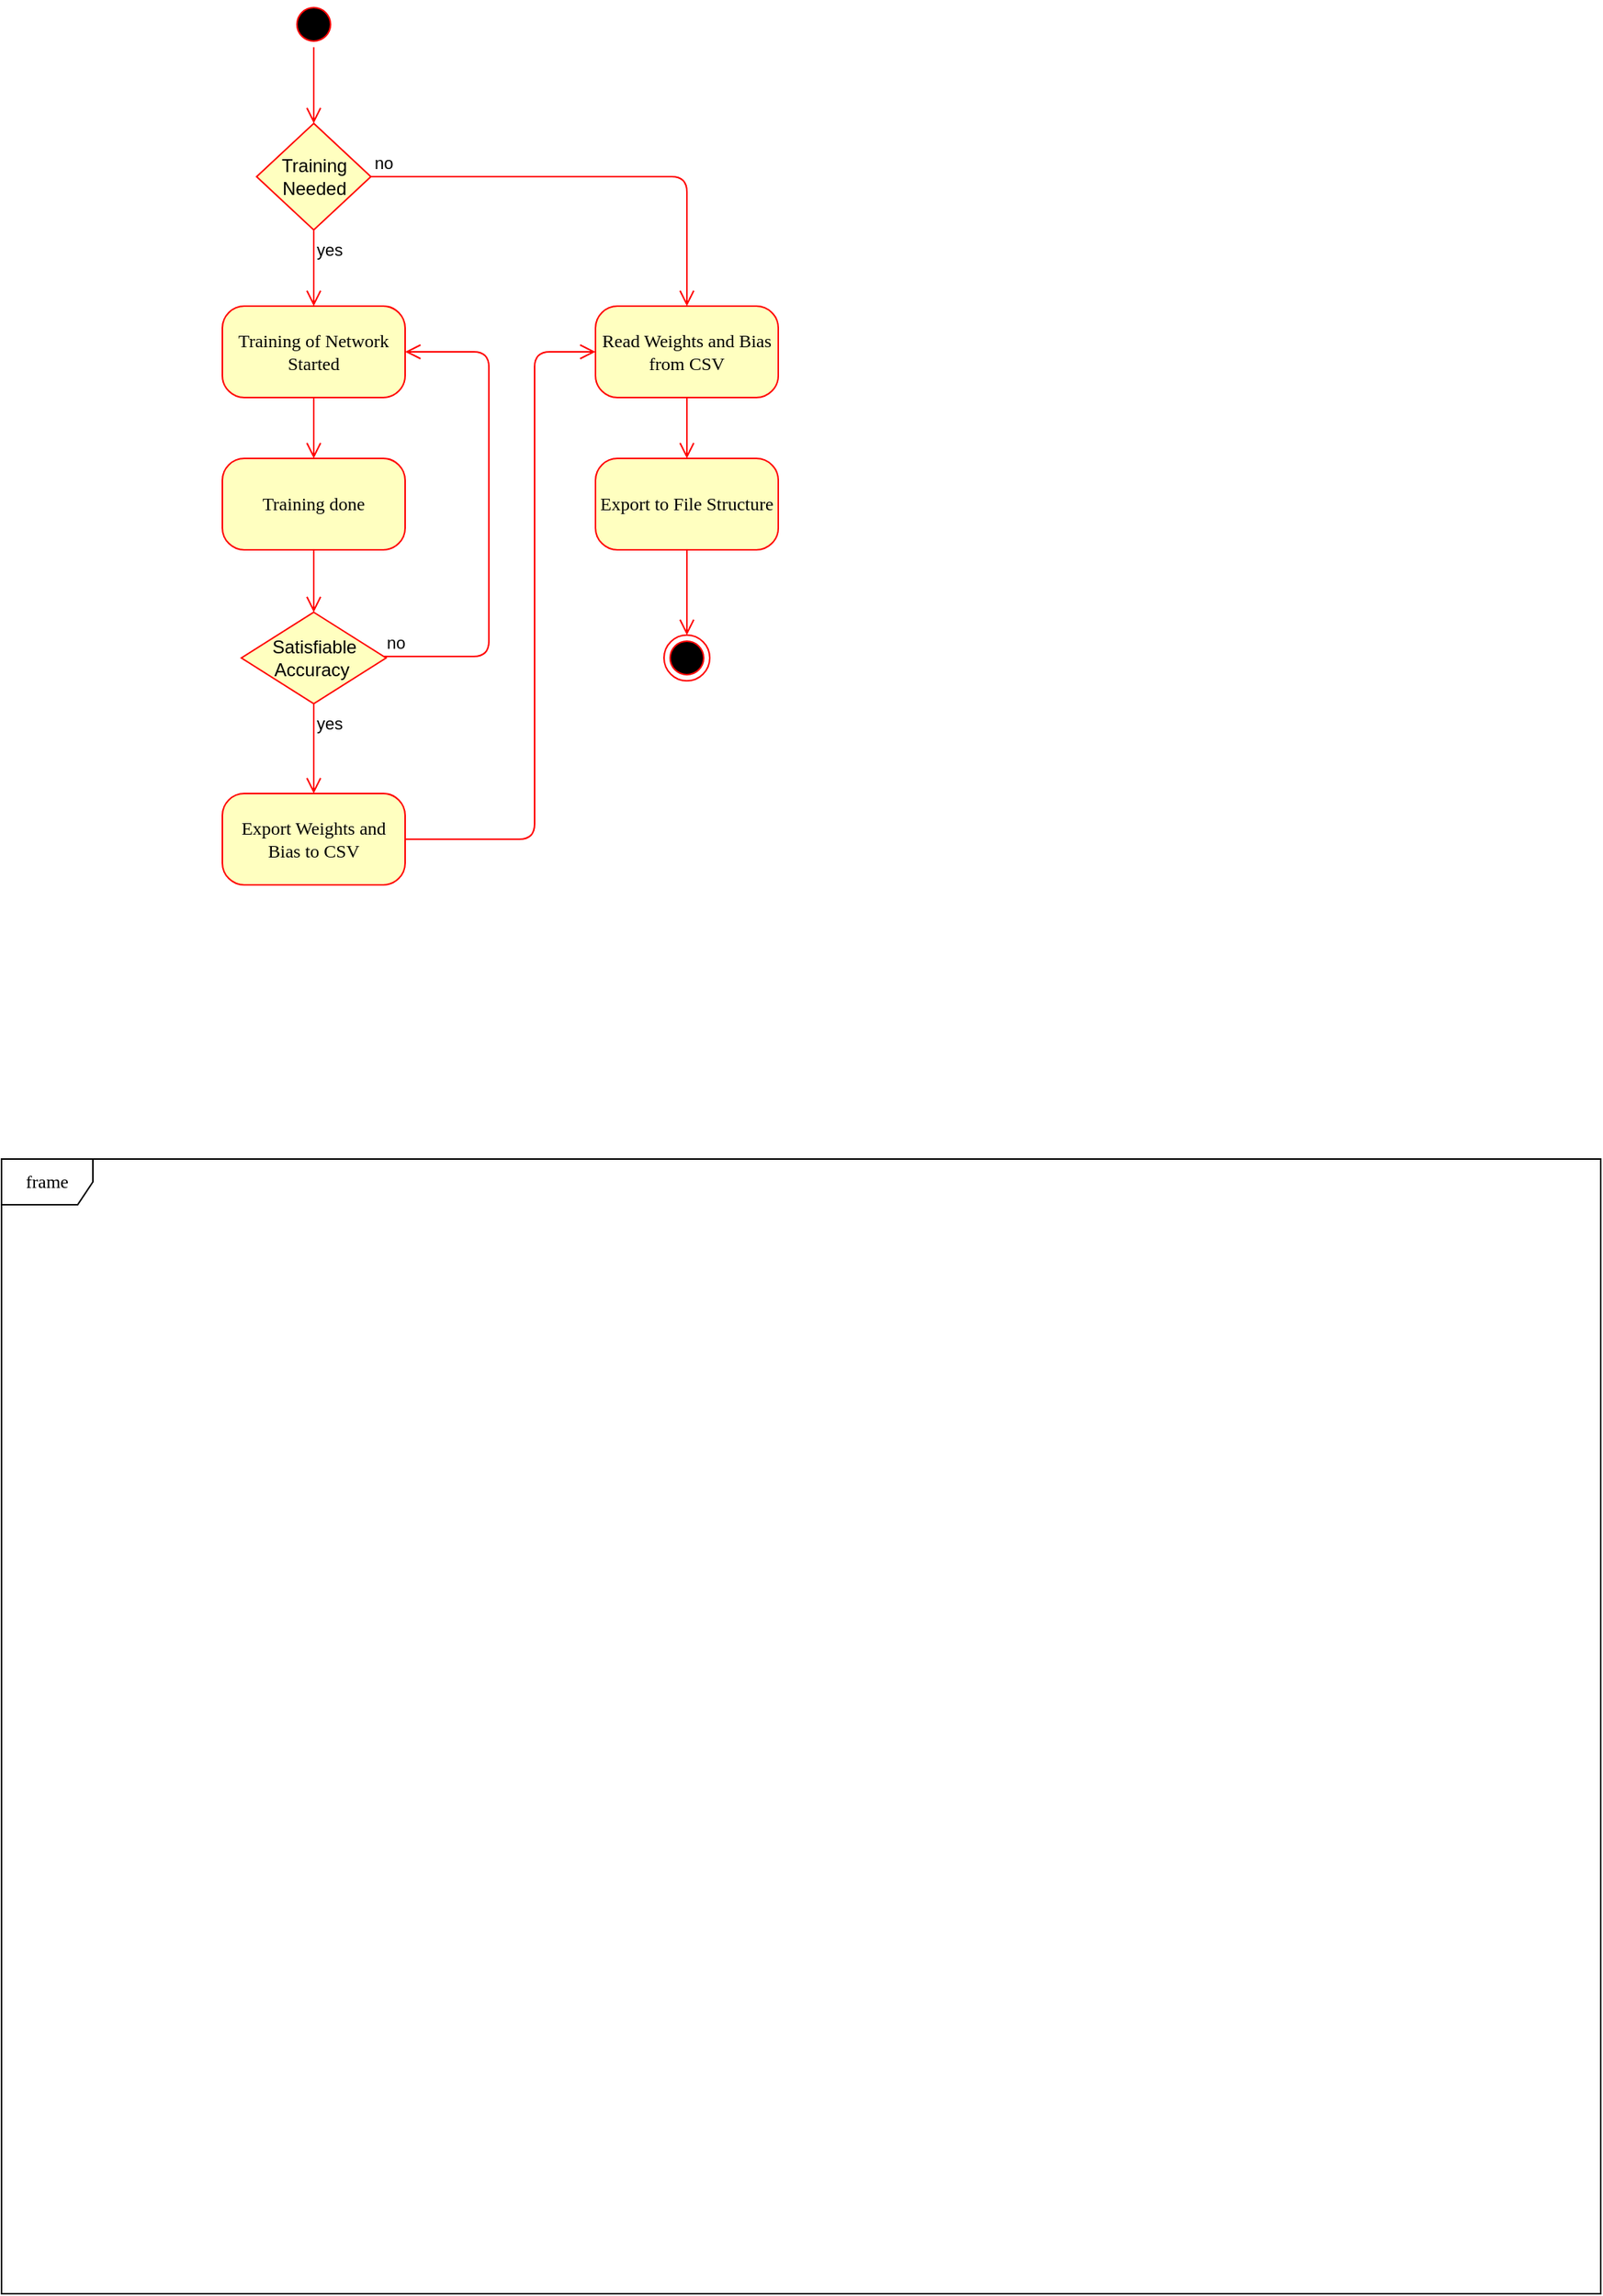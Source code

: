 <mxfile version="17.5.0" type="github">
  <diagram name="Page-1" id="58cdce13-f638-feb5-8d6f-7d28b1aa9fa0">
    <mxGraphModel dx="1422" dy="762" grid="1" gridSize="10" guides="1" tooltips="1" connect="1" arrows="1" fold="1" page="1" pageScale="1" pageWidth="1100" pageHeight="850" background="none" math="0" shadow="0">
      <root>
        <mxCell id="0" />
        <mxCell id="1" parent="0" />
        <mxCell id="382b91b5511bd0f7-1" value="" style="ellipse;html=1;shape=startState;fillColor=#000000;strokeColor=#ff0000;rounded=1;shadow=0;comic=0;labelBackgroundColor=none;fontFamily=Verdana;fontSize=12;fontColor=#000000;align=center;direction=south;" parent="1" vertex="1">
          <mxGeometry x="200" y="30" width="30" height="30" as="geometry" />
        </mxCell>
        <mxCell id="382b91b5511bd0f7-6" value="Training of Network Started" style="rounded=1;whiteSpace=wrap;html=1;arcSize=24;fillColor=#ffffc0;strokeColor=#ff0000;shadow=0;comic=0;labelBackgroundColor=none;fontFamily=Verdana;fontSize=12;fontColor=#000000;align=center;" parent="1" vertex="1">
          <mxGeometry x="155" y="230" width="120" height="60" as="geometry" />
        </mxCell>
        <mxCell id="2a3bc250acf0617d-8" value="frame" style="shape=umlFrame;whiteSpace=wrap;html=1;rounded=1;shadow=0;comic=0;labelBackgroundColor=none;strokeWidth=1;fontFamily=Verdana;fontSize=12;align=center;" parent="1" vertex="1">
          <mxGeometry x="10" y="790" width="1050" height="745" as="geometry" />
        </mxCell>
        <mxCell id="zS0KnnpCiOzsgn56LhpP-1" value="Training done" style="rounded=1;whiteSpace=wrap;html=1;arcSize=24;fillColor=#ffffc0;strokeColor=#ff0000;shadow=0;comic=0;labelBackgroundColor=none;fontFamily=Verdana;fontSize=12;fontColor=#000000;align=center;" vertex="1" parent="1">
          <mxGeometry x="155" y="330" width="120" height="60" as="geometry" />
        </mxCell>
        <mxCell id="zS0KnnpCiOzsgn56LhpP-2" style="edgeStyle=elbowEdgeStyle;html=1;labelBackgroundColor=none;endArrow=open;endSize=8;strokeColor=#ff0000;fontFamily=Verdana;fontSize=12;align=left;exitX=0.5;exitY=1;exitDx=0;exitDy=0;entryX=0.5;entryY=0;entryDx=0;entryDy=0;" edge="1" parent="1" source="382b91b5511bd0f7-6" target="zS0KnnpCiOzsgn56LhpP-1">
          <mxGeometry relative="1" as="geometry">
            <mxPoint x="1015" y="212" as="sourcePoint" />
            <mxPoint x="1015" y="292" as="targetPoint" />
          </mxGeometry>
        </mxCell>
        <mxCell id="zS0KnnpCiOzsgn56LhpP-3" value="Satisfiable Accuracy&amp;nbsp;" style="rhombus;whiteSpace=wrap;html=1;fillColor=#ffffc0;strokeColor=#ff0000;" vertex="1" parent="1">
          <mxGeometry x="167.5" y="431" width="95" height="60" as="geometry" />
        </mxCell>
        <mxCell id="zS0KnnpCiOzsgn56LhpP-4" value="no" style="edgeStyle=orthogonalEdgeStyle;html=1;align=left;verticalAlign=bottom;endArrow=open;endSize=8;strokeColor=#ff0000;rounded=1;entryX=1;entryY=0.5;entryDx=0;entryDy=0;" edge="1" source="zS0KnnpCiOzsgn56LhpP-3" parent="1" target="382b91b5511bd0f7-6">
          <mxGeometry x="-1" relative="1" as="geometry">
            <mxPoint x="350" y="470" as="targetPoint" />
            <Array as="points">
              <mxPoint x="330" y="460" />
              <mxPoint x="330" y="260" />
            </Array>
          </mxGeometry>
        </mxCell>
        <mxCell id="zS0KnnpCiOzsgn56LhpP-5" value="yes" style="edgeStyle=orthogonalEdgeStyle;html=1;align=left;verticalAlign=top;endArrow=open;endSize=8;strokeColor=#ff0000;rounded=0;entryX=0.5;entryY=0;entryDx=0;entryDy=0;" edge="1" source="zS0KnnpCiOzsgn56LhpP-3" parent="1" target="zS0KnnpCiOzsgn56LhpP-7">
          <mxGeometry x="-1" relative="1" as="geometry">
            <mxPoint x="210" y="531" as="targetPoint" />
          </mxGeometry>
        </mxCell>
        <mxCell id="zS0KnnpCiOzsgn56LhpP-6" style="edgeStyle=elbowEdgeStyle;html=1;labelBackgroundColor=none;endArrow=open;endSize=8;strokeColor=#ff0000;fontFamily=Verdana;fontSize=12;align=left;exitX=0.5;exitY=1;exitDx=0;exitDy=0;entryX=0.5;entryY=0;entryDx=0;entryDy=0;" edge="1" parent="1" source="zS0KnnpCiOzsgn56LhpP-1" target="zS0KnnpCiOzsgn56LhpP-3">
          <mxGeometry relative="1" as="geometry">
            <mxPoint x="1015" y="193" as="sourcePoint" />
            <mxPoint x="200" y="400" as="targetPoint" />
          </mxGeometry>
        </mxCell>
        <mxCell id="zS0KnnpCiOzsgn56LhpP-7" value="Export Weights and Bias to CSV" style="rounded=1;whiteSpace=wrap;html=1;arcSize=24;fillColor=#ffffc0;strokeColor=#ff0000;shadow=0;comic=0;labelBackgroundColor=none;fontFamily=Verdana;fontSize=12;fontColor=#000000;align=center;" vertex="1" parent="1">
          <mxGeometry x="155" y="550" width="120" height="60" as="geometry" />
        </mxCell>
        <mxCell id="zS0KnnpCiOzsgn56LhpP-8" value="Read Weights and Bias from CSV" style="rounded=1;whiteSpace=wrap;html=1;arcSize=24;fillColor=#ffffc0;strokeColor=#ff0000;shadow=0;comic=0;labelBackgroundColor=none;fontFamily=Verdana;fontSize=12;fontColor=#000000;align=center;" vertex="1" parent="1">
          <mxGeometry x="400" y="230" width="120" height="60" as="geometry" />
        </mxCell>
        <mxCell id="zS0KnnpCiOzsgn56LhpP-9" value="Training Needed" style="rhombus;whiteSpace=wrap;html=1;fillColor=#ffffc0;strokeColor=#ff0000;" vertex="1" parent="1">
          <mxGeometry x="177.5" y="110" width="75" height="70" as="geometry" />
        </mxCell>
        <mxCell id="zS0KnnpCiOzsgn56LhpP-10" value="no" style="edgeStyle=orthogonalEdgeStyle;html=1;align=left;verticalAlign=bottom;endArrow=open;endSize=8;strokeColor=#ff0000;rounded=1;entryX=0.5;entryY=0;entryDx=0;entryDy=0;" edge="1" source="zS0KnnpCiOzsgn56LhpP-9" parent="1" target="zS0KnnpCiOzsgn56LhpP-8">
          <mxGeometry x="-1" relative="1" as="geometry">
            <mxPoint x="510" y="112" as="targetPoint" />
          </mxGeometry>
        </mxCell>
        <mxCell id="zS0KnnpCiOzsgn56LhpP-11" value="yes" style="edgeStyle=orthogonalEdgeStyle;html=1;align=left;verticalAlign=top;endArrow=open;endSize=8;strokeColor=#ff0000;rounded=0;entryX=0.5;entryY=0;entryDx=0;entryDy=0;" edge="1" source="zS0KnnpCiOzsgn56LhpP-9" parent="1" target="382b91b5511bd0f7-6">
          <mxGeometry x="-1" relative="1" as="geometry">
            <mxPoint x="370" y="192" as="targetPoint" />
          </mxGeometry>
        </mxCell>
        <mxCell id="zS0KnnpCiOzsgn56LhpP-14" style="edgeStyle=elbowEdgeStyle;html=1;labelBackgroundColor=none;endArrow=open;endSize=8;strokeColor=#ff0000;fontFamily=Verdana;fontSize=12;align=left;exitX=1;exitY=0.5;exitDx=0;exitDy=0;entryX=0.5;entryY=0;entryDx=0;entryDy=0;" edge="1" parent="1" source="382b91b5511bd0f7-1" target="zS0KnnpCiOzsgn56LhpP-9">
          <mxGeometry relative="1" as="geometry">
            <mxPoint x="1015" y="92" as="sourcePoint" />
            <mxPoint x="1015" y="172" as="targetPoint" />
          </mxGeometry>
        </mxCell>
        <mxCell id="zS0KnnpCiOzsgn56LhpP-15" style="edgeStyle=elbowEdgeStyle;html=1;labelBackgroundColor=none;endArrow=open;endSize=8;strokeColor=#ff0000;fontFamily=Verdana;fontSize=12;align=left;exitX=1;exitY=0.5;exitDx=0;exitDy=0;entryX=0;entryY=0.5;entryDx=0;entryDy=0;" edge="1" parent="1" source="zS0KnnpCiOzsgn56LhpP-7" target="zS0KnnpCiOzsgn56LhpP-8">
          <mxGeometry relative="1" as="geometry">
            <mxPoint x="1025" y="102" as="sourcePoint" />
            <mxPoint x="1025" y="182" as="targetPoint" />
            <Array as="points">
              <mxPoint x="360" y="420" />
            </Array>
          </mxGeometry>
        </mxCell>
        <mxCell id="zS0KnnpCiOzsgn56LhpP-16" value="Export to File Structure" style="rounded=1;whiteSpace=wrap;html=1;arcSize=24;fillColor=#ffffc0;strokeColor=#ff0000;shadow=0;comic=0;labelBackgroundColor=none;fontFamily=Verdana;fontSize=12;fontColor=#000000;align=center;" vertex="1" parent="1">
          <mxGeometry x="400" y="330" width="120" height="60" as="geometry" />
        </mxCell>
        <mxCell id="zS0KnnpCiOzsgn56LhpP-17" style="edgeStyle=elbowEdgeStyle;html=1;labelBackgroundColor=none;endArrow=open;endSize=8;strokeColor=#ff0000;fontFamily=Verdana;fontSize=12;align=left;exitX=0.5;exitY=1;exitDx=0;exitDy=0;entryX=0.5;entryY=0;entryDx=0;entryDy=0;" edge="1" parent="1" source="zS0KnnpCiOzsgn56LhpP-8" target="zS0KnnpCiOzsgn56LhpP-16">
          <mxGeometry relative="1" as="geometry">
            <mxPoint x="285" y="590" as="sourcePoint" />
            <mxPoint x="410" y="270" as="targetPoint" />
            <Array as="points" />
          </mxGeometry>
        </mxCell>
        <mxCell id="zS0KnnpCiOzsgn56LhpP-18" style="edgeStyle=elbowEdgeStyle;html=1;labelBackgroundColor=none;endArrow=open;endSize=8;strokeColor=#ff0000;fontFamily=Verdana;fontSize=12;align=left;exitX=0.5;exitY=1;exitDx=0;exitDy=0;" edge="1" parent="1" target="zS0KnnpCiOzsgn56LhpP-19" source="zS0KnnpCiOzsgn56LhpP-16">
          <mxGeometry relative="1" as="geometry">
            <mxPoint x="460" y="406" as="sourcePoint" />
          </mxGeometry>
        </mxCell>
        <mxCell id="zS0KnnpCiOzsgn56LhpP-19" value="" style="ellipse;html=1;shape=endState;fillColor=#000000;strokeColor=#ff0000;rounded=1;shadow=0;comic=0;labelBackgroundColor=none;fontFamily=Verdana;fontSize=12;fontColor=#000000;align=center;" vertex="1" parent="1">
          <mxGeometry x="445" y="446" width="30" height="30" as="geometry" />
        </mxCell>
      </root>
    </mxGraphModel>
  </diagram>
</mxfile>

